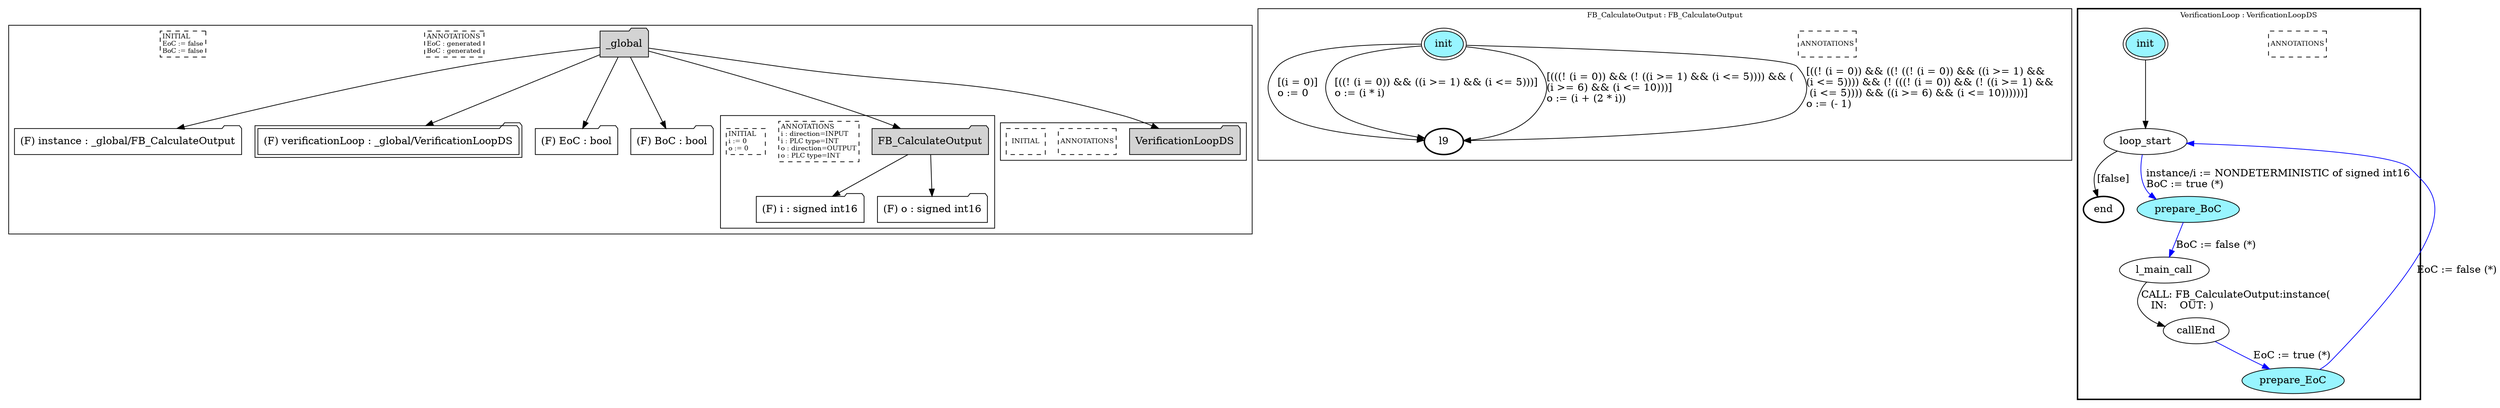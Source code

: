 digraph G {
	subgraph cluster__global334462881 {
		node [shape="folder", style="filled"];
		//label="_global";
		_global334462881 [label="_global"];
		_global334462881 -> instance1430710100;
		instance1430710100 [label = "(F) instance : _global/FB_CalculateOutput", fillcolor="white" ];
		_global334462881 -> verificationLoop237711398;
		verificationLoop237711398 [label = "(F) verificationLoop : _global/VerificationLoopDS", fillcolor="white" , peripheries=2];
		_global334462881 -> EoC158505623;
		EoC158505623 [label = "(F) EoC : bool", fillcolor="white" ];
		_global334462881 -> BoC1690018027;
		BoC1690018027 [label = "(F) BoC : bool", fillcolor="white" ];
		_global334462881 -> FB_CalculateOutput37427881;
		subgraph cluster_FB_CalculateOutput37427881 {
			node [shape="folder", style="filled"];
			//label="FB_CalculateOutput";
			FB_CalculateOutput37427881 [label="FB_CalculateOutput"];
			FB_CalculateOutput37427881 -> i1314688755;
			i1314688755 [label = "(F) i : signed int16", fillcolor="white" ];
			FB_CalculateOutput37427881 -> o1166452906;
			o1166452906 [label = "(F) o : signed int16", fillcolor="white" ];
			
			annotations_pseudonode_FB_CalculateOutput37427881 [
				label="ANNOTATIONS\li : direction=INPUT\li : PLC type=INT\lo : direction=OUTPUT\lo : PLC type=INT\l",
				fontsize=9, margin="0.04,0.04", fillcolor="white", shape="rectangle", style="dashed"];
			initamt_pseudonode_FB_CalculateOutput37427881 [
				label="INITIAL\li := 0\lo := 0\l",
				fontsize=9, margin="0.04,0.04", fillcolor="lightyellow", shape="rectangle", style="dashed"];
		}
		_global334462881 -> VerificationLoopDS1641214567;
		subgraph cluster_VerificationLoopDS1641214567 {
			node [shape="folder", style="filled"];
			//label="VerificationLoopDS";
			VerificationLoopDS1641214567 [label="VerificationLoopDS"];
			
			annotations_pseudonode_VerificationLoopDS1641214567 [
				label="ANNOTATIONS",
				fontsize=9, margin="0.04,0.04", fillcolor="white", shape="rectangle", style="dashed"];
			initamt_pseudonode_VerificationLoopDS1641214567 [
				label="INITIAL",
				fontsize=9, margin="0.04,0.04", fillcolor="lightyellow", shape="rectangle", style="dashed"];
		}
		
		annotations_pseudonode__global334462881 [
			label="ANNOTATIONS\lEoC : generated\lBoC : generated\l",
			fontsize=9, margin="0.04,0.04", fillcolor="white", shape="rectangle", style="dashed"];
		initamt_pseudonode__global334462881 [
			label="INITIAL\lEoC := false\lBoC := false\l",
			fontsize=9, margin="0.04,0.04", fillcolor="lightyellow", shape="rectangle", style="dashed"];
	}
	subgraph clusterFB_CalculateOutput {
		node [style="filled"];
		color="black";
		fontsize=10;
		ranksep=0.4;
		
		label="FB_CalculateOutput : FB_CalculateOutput";
		
		annotations_pseudonode_FB_CalculateOutput [
			label="ANNOTATIONS",
			fontsize=9, margin="0.04,0.04", fillcolor="white", shape="rectangle", style="dashed"];
		
		init_FB_CalculateOutput [label="init", color="black", fillcolor="cadetblue1", peripheries=2, shape="ellipse"];
		l9_FB_CalculateOutput [label="l9", color="black", fillcolor="white", style=bold, shape="ellipse"];
		init_FB_CalculateOutput -> l9_FB_CalculateOutput [color="black", label="[(i = 0)]\lo := 0\l"];
		init_FB_CalculateOutput -> l9_FB_CalculateOutput [color="black", label="[((! (i = 0)) && ((i >= 1) && (i <= 5)))]\lo := (i * i)\l"];
		init_FB_CalculateOutput -> l9_FB_CalculateOutput [color="black", label="[(((! (i = 0)) && (! ((i >= 1) && (i <= 5)))) && (\l(i >= 6) && (i <= 10)))]\lo := (i + (2 * i))\l"];
		init_FB_CalculateOutput -> l9_FB_CalculateOutput [color="black", label="[((! (i = 0)) && ((! ((! (i = 0)) && ((i >= 1) && \l(i <= 5)))) && (! (((! (i = 0)) && (! ((i >= 1) &&\l (i <= 5)))) && ((i >= 6) && (i <= 10))))))]\lo := (- 1)\l"];
	}
	subgraph clusterVerificationLoop {
		node [style="filled"];
		style=bold;
		color="black";
		fontsize=10;
		ranksep=0.4;
		
		label="VerificationLoop : VerificationLoopDS";
		
		annotations_pseudonode_VerificationLoop [
			label="ANNOTATIONS",
			fontsize=9, margin="0.04,0.04", fillcolor="white", shape="rectangle", style="dashed"];
		
		init_VerificationLoop [label="init", color="black", fillcolor="cadetblue1", peripheries=2, shape="ellipse"];
		end_VerificationLoop [label="end", color="black", fillcolor="cadetblue1", style=bold, shape="ellipse"];
		loop_start_VerificationLoop [label="loop_start", color="black", fillcolor="white", shape="ellipse"];
		prepare_BoC_VerificationLoop [label="prepare_BoC", color="black", fillcolor="cadetblue1", shape="ellipse"];
		l_main_call_VerificationLoop [label="l_main_call", color="black", fillcolor="white", shape="ellipse"];
		callEnd_VerificationLoop [label="callEnd", color="black", fillcolor="white", shape="ellipse"];
		prepare_EoC_VerificationLoop [label="prepare_EoC", color="black", fillcolor="cadetblue1", shape="ellipse"];
		init_VerificationLoop -> loop_start_VerificationLoop [color="black", label=""];
		loop_start_VerificationLoop -> prepare_BoC_VerificationLoop [color="blue", label="instance/i := NONDETERMINISTIC of signed int16\lBoC := true (*)\l"];
		prepare_BoC_VerificationLoop -> l_main_call_VerificationLoop [color="blue", label="BoC := false (*)"];
		l_main_call_VerificationLoop -> callEnd_VerificationLoop [color="black", label="CALL: FB_CalculateOutput:instance(\l   IN:    OUT: )\l"];
		callEnd_VerificationLoop -> prepare_EoC_VerificationLoop [color="blue", label="EoC := true (*)"];
		prepare_EoC_VerificationLoop -> loop_start_VerificationLoop [color="blue", label="EoC := false (*)"];
		loop_start_VerificationLoop -> end_VerificationLoop [color="black", label="[false]"];
	}
}

